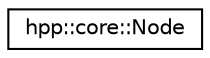 digraph "Graphical Class Hierarchy"
{
  edge [fontname="Helvetica",fontsize="10",labelfontname="Helvetica",labelfontsize="10"];
  node [fontname="Helvetica",fontsize="10",shape=record];
  rankdir="LR";
  Node1 [label="hpp::core::Node",height=0.2,width=0.4,color="black", fillcolor="white", style="filled",URL="$a00032.html",tooltip="Node of a roadmap. "];
}
